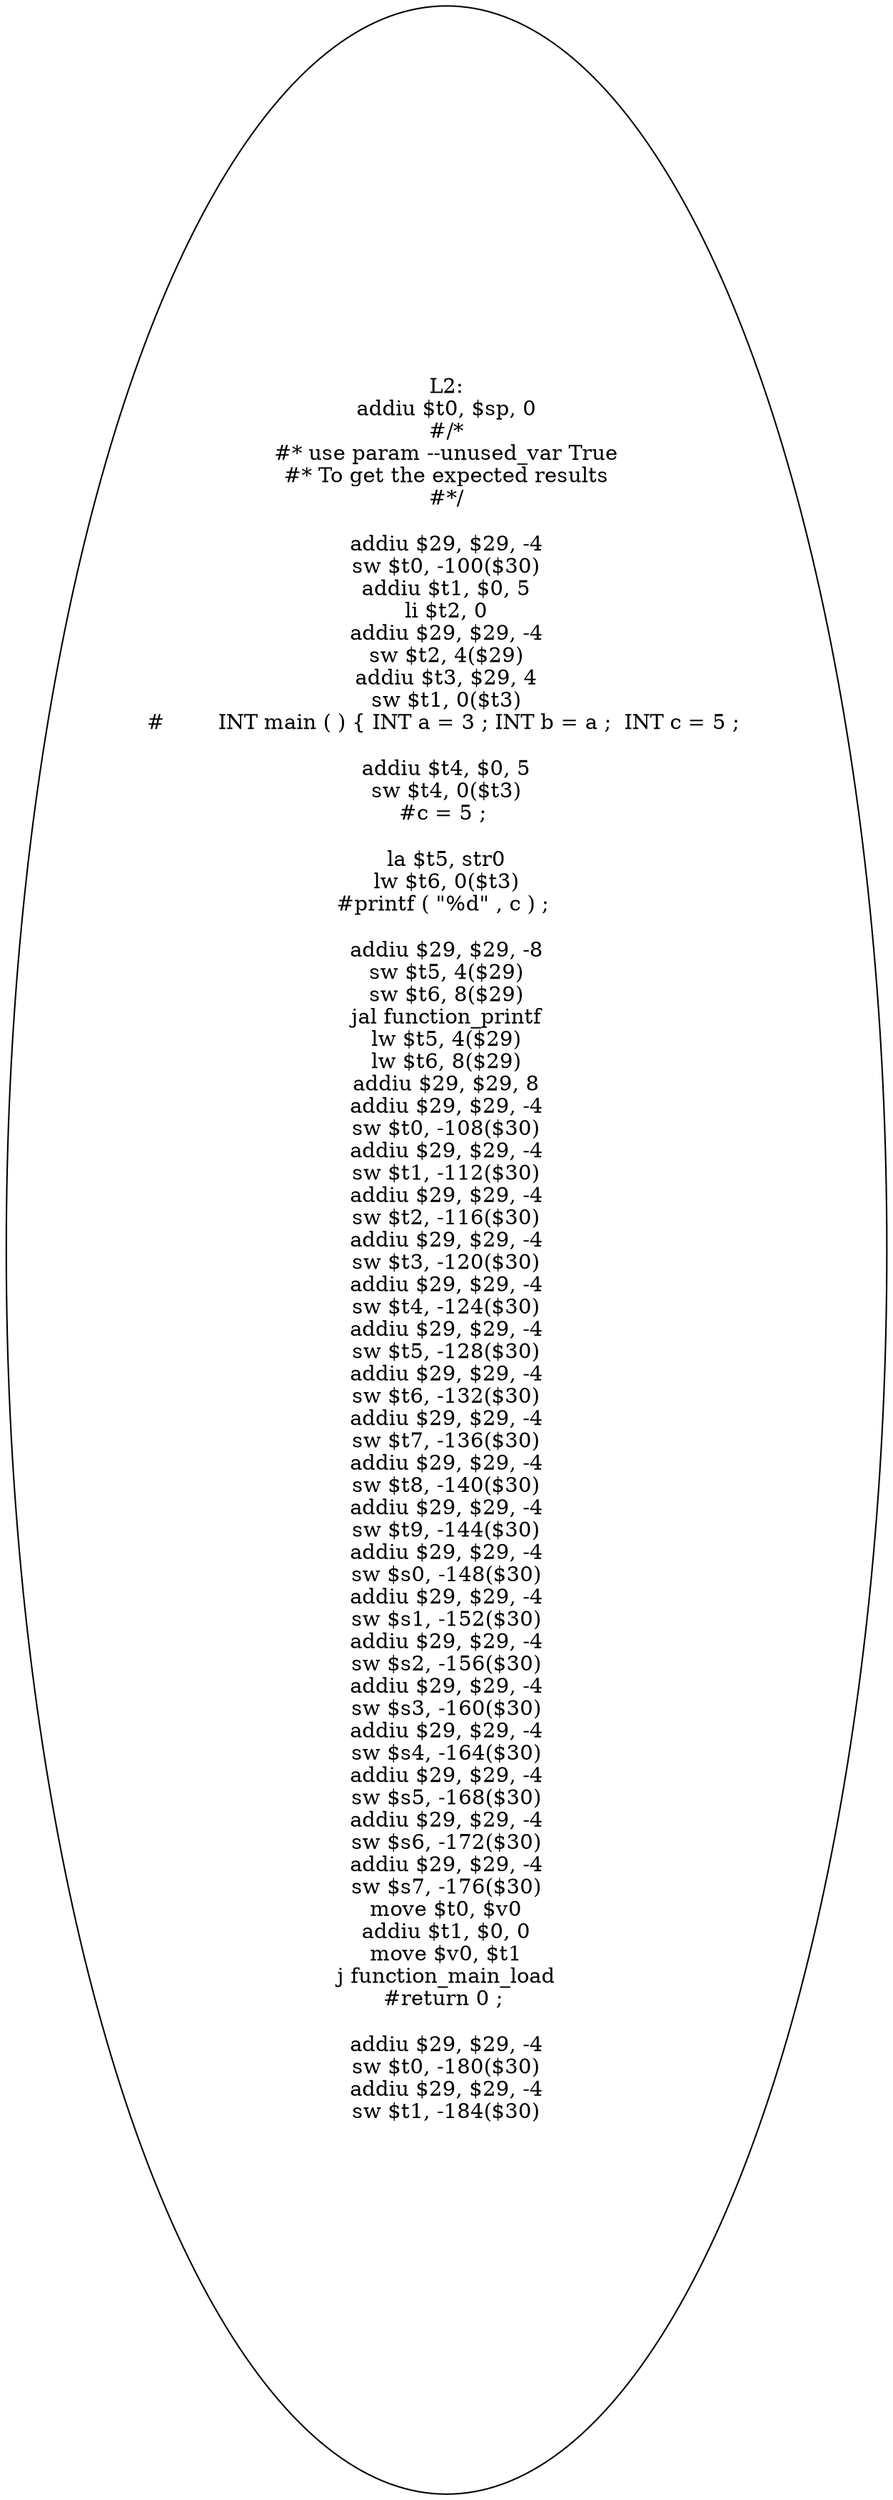 digraph AST {
  "125702257000560" [label="L2:
addiu $t0, $sp, 0
#/*
#* use param --unused_var True
#* To get the expected results
#*/

addiu $29, $29, -4
sw $t0, -100($30)
addiu $t1, $0, 5
li $t2, 0
addiu $29, $29, -4
sw $t2, 4($29)
addiu $t3, $29, 4
sw $t1, 0($t3)
#        INT main ( ) { INT a = 3 ; INT b = a ;  INT c = 5 ; 

addiu $t4, $0, 5
sw $t4, 0($t3)
#c = 5 ; 

la $t5, str0
lw $t6, 0($t3)
#printf ( \"%d\" , c ) ; 

addiu $29, $29, -8
sw $t5, 4($29)
sw $t6, 8($29)
jal function_printf
lw $t5, 4($29)
lw $t6, 8($29)
addiu $29, $29, 8
addiu $29, $29, -4
sw $t0, -108($30)
addiu $29, $29, -4
sw $t1, -112($30)
addiu $29, $29, -4
sw $t2, -116($30)
addiu $29, $29, -4
sw $t3, -120($30)
addiu $29, $29, -4
sw $t4, -124($30)
addiu $29, $29, -4
sw $t5, -128($30)
addiu $29, $29, -4
sw $t6, -132($30)
addiu $29, $29, -4
sw $t7, -136($30)
addiu $29, $29, -4
sw $t8, -140($30)
addiu $29, $29, -4
sw $t9, -144($30)
addiu $29, $29, -4
sw $s0, -148($30)
addiu $29, $29, -4
sw $s1, -152($30)
addiu $29, $29, -4
sw $s2, -156($30)
addiu $29, $29, -4
sw $s3, -160($30)
addiu $29, $29, -4
sw $s4, -164($30)
addiu $29, $29, -4
sw $s5, -168($30)
addiu $29, $29, -4
sw $s6, -172($30)
addiu $29, $29, -4
sw $s7, -176($30)
move $t0, $v0
addiu $t1, $0, 0
move $v0, $t1
j function_main_load
#return 0 ; 

addiu $29, $29, -4
sw $t0, -180($30)
addiu $29, $29, -4
sw $t1, -184($30)
"];
}
